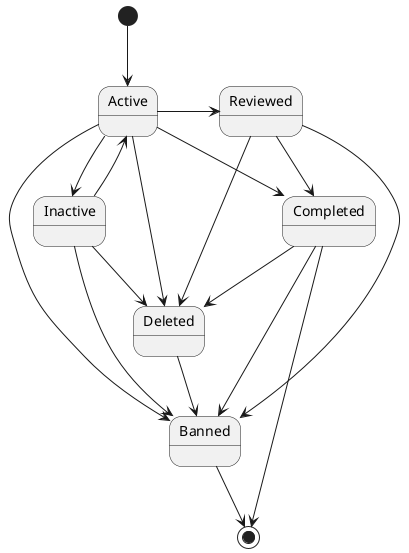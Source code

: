 @startuml Submission state machine

[*] --> Active

Active --> Inactive
Active --> Deleted
Active --> Completed
Active -> Reviewed
Active --> Banned

Inactive --> Active
Inactive --> Deleted
Inactive --> Banned

Deleted --> Banned

Completed --> Deleted
Completed --> Banned
Completed --> [*]

Reviewed --> Deleted
Reviewed --> Completed
Reviewed --> Banned

Banned --> [*]


@enduml 